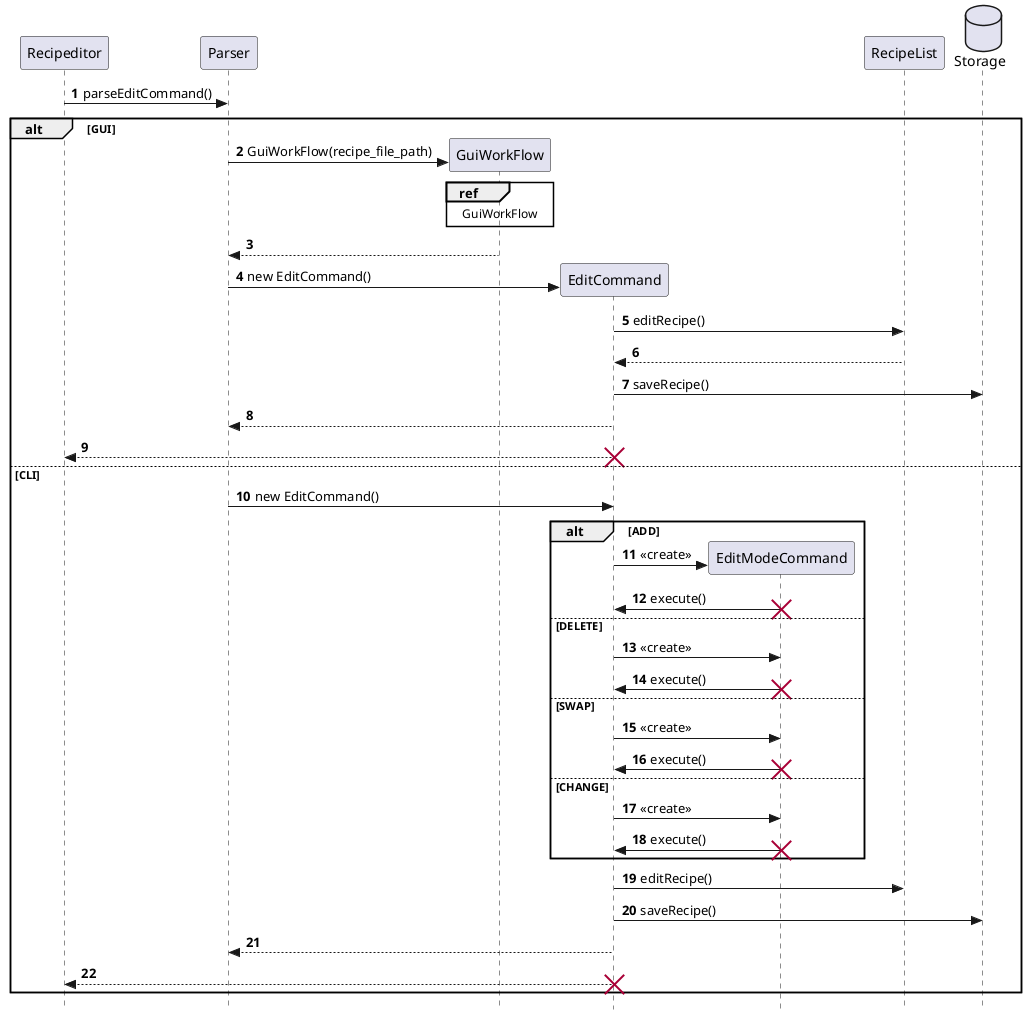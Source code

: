 @startuml
skinparam Style strictuml
autonumber

participant Recipeditor
participant Parser
participant GuiWorkFlow
participant EditCommand
participant EditModeCommand
participant RecipeList

database Storage

Recipeditor -> Parser: parseEditCommand()
create Parser

alt GUI
create GuiWorkFlow
Parser -> GuiWorkFlow: GuiWorkFlow(recipe_file_path)
ref over GuiWorkFlow
GuiWorkFlow
end
GuiWorkFlow --> Parser
create EditCommand
Parser -> EditCommand: new EditCommand()
EditCommand -> RecipeList: editRecipe()
RecipeList --> EditCommand
EditCommand -> Storage: saveRecipe()
EditCommand --> Parser
EditCommand --> Recipeditor
destroy EditCommand
else CLI
Parser -> EditCommand: new EditCommand()
create EditModeCommand
alt ADD
EditCommand -> EditModeCommand: <<create>>
EditModeCommand -> EditCommand: execute()
destroy EditModeCommand
else DELETE
EditCommand -> EditModeCommand: <<create>>
EditModeCommand -> EditCommand: execute()
destroy EditModeCommand
else SWAP
EditCommand -> EditModeCommand: <<create>>
EditModeCommand -> EditCommand: execute()
destroy EditModeCommand
else CHANGE
EditCommand -> EditModeCommand: <<create>>
EditModeCommand -> EditCommand: execute()
destroy EditModeCommand
end
EditCommand -> RecipeList: editRecipe()
EditCommand -> Storage: saveRecipe()
EditCommand --> Parser
EditCommand --> Recipeditor
destroy EditCommand
end

@enduml